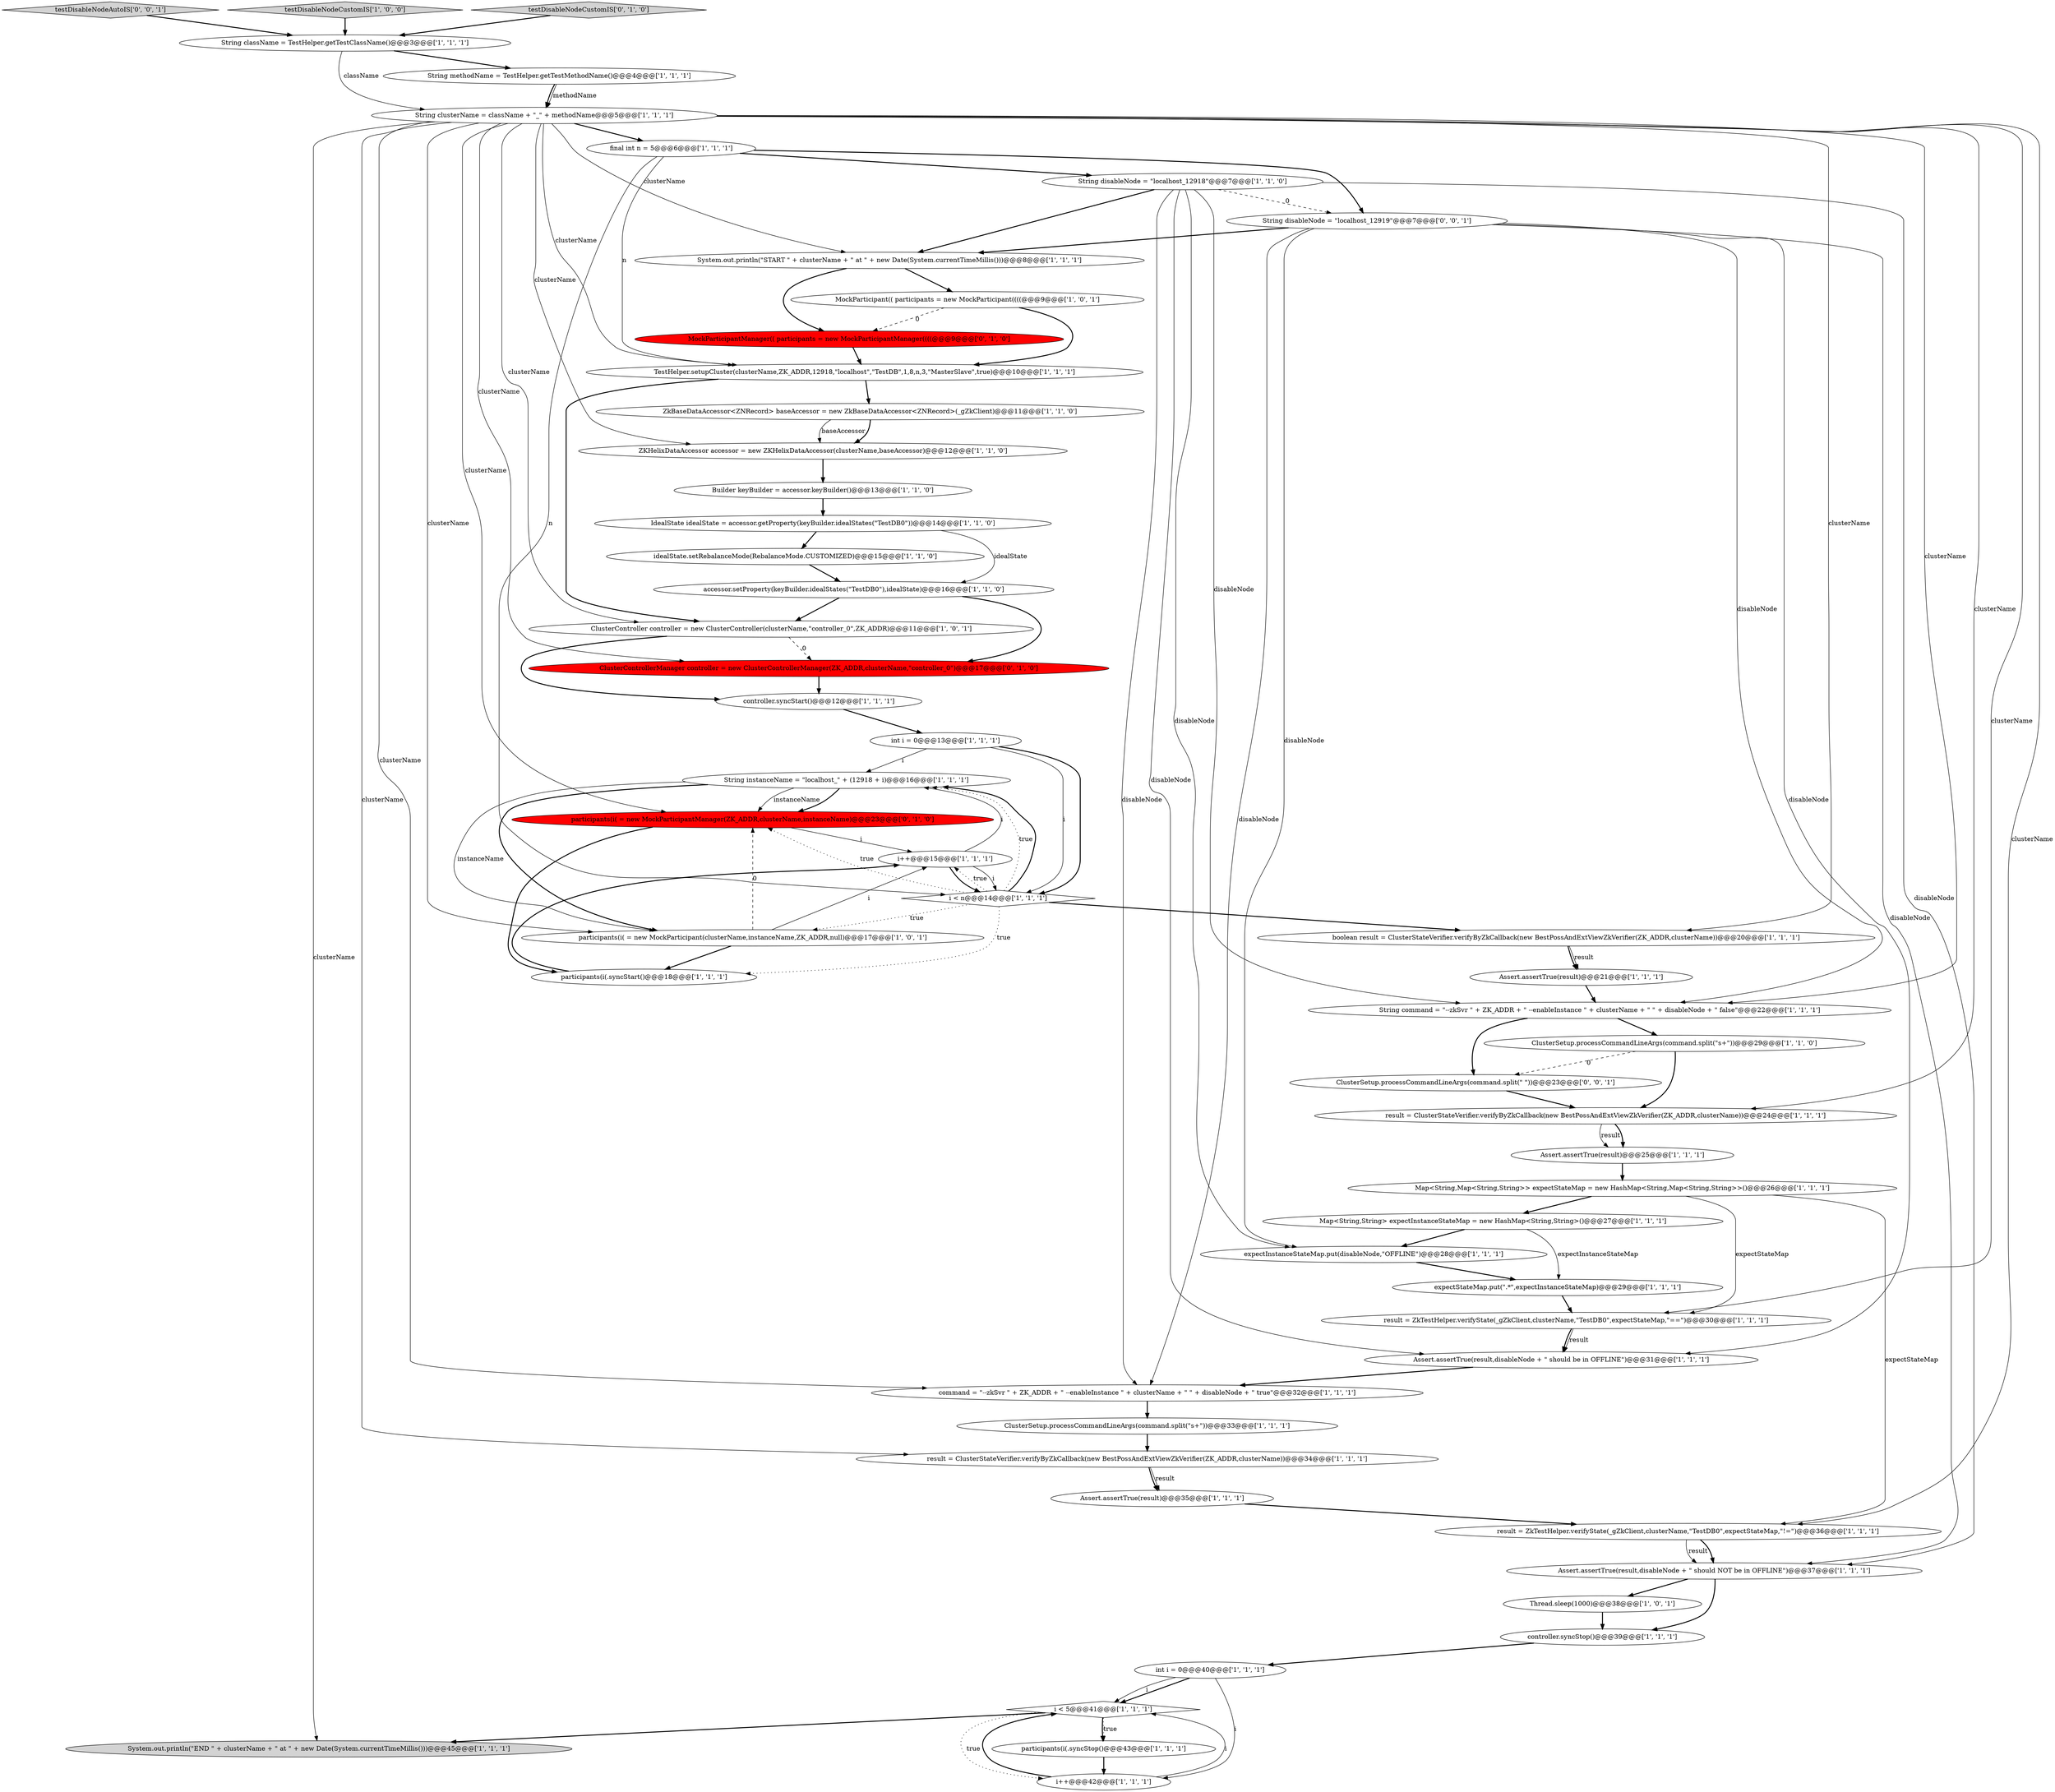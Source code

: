 digraph {
42 [style = filled, label = "controller.syncStart()@@@12@@@['1', '1', '1']", fillcolor = white, shape = ellipse image = "AAA0AAABBB1BBB"];
14 [style = filled, label = "command = \"--zkSvr \" + ZK_ADDR + \" --enableInstance \" + clusterName + \" \" + disableNode + \" true\"@@@32@@@['1', '1', '1']", fillcolor = white, shape = ellipse image = "AAA0AAABBB1BBB"];
23 [style = filled, label = "System.out.println(\"END \" + clusterName + \" at \" + new Date(System.currentTimeMillis()))@@@45@@@['1', '1', '1']", fillcolor = lightgray, shape = ellipse image = "AAA0AAABBB1BBB"];
19 [style = filled, label = "Thread.sleep(1000)@@@38@@@['1', '0', '1']", fillcolor = white, shape = ellipse image = "AAA0AAABBB1BBB"];
41 [style = filled, label = "participants(i(.syncStop()@@@43@@@['1', '1', '1']", fillcolor = white, shape = ellipse image = "AAA0AAABBB1BBB"];
50 [style = filled, label = "ClusterControllerManager controller = new ClusterControllerManager(ZK_ADDR,clusterName,\"controller_0\")@@@17@@@['0', '1', '0']", fillcolor = red, shape = ellipse image = "AAA1AAABBB2BBB"];
5 [style = filled, label = "Assert.assertTrue(result)@@@35@@@['1', '1', '1']", fillcolor = white, shape = ellipse image = "AAA0AAABBB1BBB"];
0 [style = filled, label = "accessor.setProperty(keyBuilder.idealStates(\"TestDB0\"),idealState)@@@16@@@['1', '1', '0']", fillcolor = white, shape = ellipse image = "AAA0AAABBB1BBB"];
39 [style = filled, label = "Map<String,String> expectInstanceStateMap = new HashMap<String,String>()@@@27@@@['1', '1', '1']", fillcolor = white, shape = ellipse image = "AAA0AAABBB1BBB"];
22 [style = filled, label = "MockParticipant(( participants = new MockParticipant((((@@@9@@@['1', '0', '1']", fillcolor = white, shape = ellipse image = "AAA0AAABBB1BBB"];
13 [style = filled, label = "Map<String,Map<String,String>> expectStateMap = new HashMap<String,Map<String,String>>()@@@26@@@['1', '1', '1']", fillcolor = white, shape = ellipse image = "AAA0AAABBB1BBB"];
29 [style = filled, label = "result = ZkTestHelper.verifyState(_gZkClient,clusterName,\"TestDB0\",expectStateMap,\"!=\")@@@36@@@['1', '1', '1']", fillcolor = white, shape = ellipse image = "AAA0AAABBB1BBB"];
10 [style = filled, label = "boolean result = ClusterStateVerifier.verifyByZkCallback(new BestPossAndExtViewZkVerifier(ZK_ADDR,clusterName))@@@20@@@['1', '1', '1']", fillcolor = white, shape = ellipse image = "AAA0AAABBB1BBB"];
44 [style = filled, label = "Assert.assertTrue(result)@@@25@@@['1', '1', '1']", fillcolor = white, shape = ellipse image = "AAA0AAABBB1BBB"];
47 [style = filled, label = "TestHelper.setupCluster(clusterName,ZK_ADDR,12918,\"localhost\",\"TestDB\",1,8,n,3,\"MasterSlave\",true)@@@10@@@['1', '1', '1']", fillcolor = white, shape = ellipse image = "AAA0AAABBB1BBB"];
53 [style = filled, label = "testDisableNodeAutoIS['0', '0', '1']", fillcolor = lightgray, shape = diamond image = "AAA0AAABBB3BBB"];
3 [style = filled, label = "Assert.assertTrue(result,disableNode + \" should NOT be in OFFLINE\")@@@37@@@['1', '1', '1']", fillcolor = white, shape = ellipse image = "AAA0AAABBB1BBB"];
52 [style = filled, label = "String disableNode = \"localhost_12919\"@@@7@@@['0', '0', '1']", fillcolor = white, shape = ellipse image = "AAA0AAABBB3BBB"];
25 [style = filled, label = "String instanceName = \"localhost_\" + (12918 + i)@@@16@@@['1', '1', '1']", fillcolor = white, shape = ellipse image = "AAA0AAABBB1BBB"];
21 [style = filled, label = "result = ZkTestHelper.verifyState(_gZkClient,clusterName,\"TestDB0\",expectStateMap,\"==\")@@@30@@@['1', '1', '1']", fillcolor = white, shape = ellipse image = "AAA0AAABBB1BBB"];
26 [style = filled, label = "i < 5@@@41@@@['1', '1', '1']", fillcolor = white, shape = diamond image = "AAA0AAABBB1BBB"];
6 [style = filled, label = "idealState.setRebalanceMode(RebalanceMode.CUSTOMIZED)@@@15@@@['1', '1', '0']", fillcolor = white, shape = ellipse image = "AAA0AAABBB1BBB"];
49 [style = filled, label = "MockParticipantManager(( participants = new MockParticipantManager((((@@@9@@@['0', '1', '0']", fillcolor = red, shape = ellipse image = "AAA1AAABBB2BBB"];
9 [style = filled, label = "Assert.assertTrue(result,disableNode + \" should be in OFFLINE\")@@@31@@@['1', '1', '1']", fillcolor = white, shape = ellipse image = "AAA0AAABBB1BBB"];
36 [style = filled, label = "expectStateMap.put(\".*\",expectInstanceStateMap)@@@29@@@['1', '1', '1']", fillcolor = white, shape = ellipse image = "AAA0AAABBB1BBB"];
2 [style = filled, label = "controller.syncStop()@@@39@@@['1', '1', '1']", fillcolor = white, shape = ellipse image = "AAA0AAABBB1BBB"];
11 [style = filled, label = "ClusterSetup.processCommandLineArgs(command.split(\"\s+\"))@@@33@@@['1', '1', '1']", fillcolor = white, shape = ellipse image = "AAA0AAABBB1BBB"];
20 [style = filled, label = "String clusterName = className + \"_\" + methodName@@@5@@@['1', '1', '1']", fillcolor = white, shape = ellipse image = "AAA0AAABBB1BBB"];
15 [style = filled, label = "expectInstanceStateMap.put(disableNode,\"OFFLINE\")@@@28@@@['1', '1', '1']", fillcolor = white, shape = ellipse image = "AAA0AAABBB1BBB"];
37 [style = filled, label = "String disableNode = \"localhost_12918\"@@@7@@@['1', '1', '0']", fillcolor = white, shape = ellipse image = "AAA0AAABBB1BBB"];
30 [style = filled, label = "i++@@@15@@@['1', '1', '1']", fillcolor = white, shape = ellipse image = "AAA0AAABBB1BBB"];
28 [style = filled, label = "ZkBaseDataAccessor<ZNRecord> baseAccessor = new ZkBaseDataAccessor<ZNRecord>(_gZkClient)@@@11@@@['1', '1', '0']", fillcolor = white, shape = ellipse image = "AAA0AAABBB1BBB"];
1 [style = filled, label = "System.out.println(\"START \" + clusterName + \" at \" + new Date(System.currentTimeMillis()))@@@8@@@['1', '1', '1']", fillcolor = white, shape = ellipse image = "AAA0AAABBB1BBB"];
4 [style = filled, label = "Assert.assertTrue(result)@@@21@@@['1', '1', '1']", fillcolor = white, shape = ellipse image = "AAA0AAABBB1BBB"];
51 [style = filled, label = "participants(i( = new MockParticipantManager(ZK_ADDR,clusterName,instanceName)@@@23@@@['0', '1', '0']", fillcolor = red, shape = ellipse image = "AAA1AAABBB2BBB"];
27 [style = filled, label = "final int n = 5@@@6@@@['1', '1', '1']", fillcolor = white, shape = ellipse image = "AAA0AAABBB1BBB"];
18 [style = filled, label = "IdealState idealState = accessor.getProperty(keyBuilder.idealStates(\"TestDB0\"))@@@14@@@['1', '1', '0']", fillcolor = white, shape = ellipse image = "AAA0AAABBB1BBB"];
34 [style = filled, label = "i++@@@42@@@['1', '1', '1']", fillcolor = white, shape = ellipse image = "AAA0AAABBB1BBB"];
24 [style = filled, label = "result = ClusterStateVerifier.verifyByZkCallback(new BestPossAndExtViewZkVerifier(ZK_ADDR,clusterName))@@@24@@@['1', '1', '1']", fillcolor = white, shape = ellipse image = "AAA0AAABBB1BBB"];
8 [style = filled, label = "String methodName = TestHelper.getTestMethodName()@@@4@@@['1', '1', '1']", fillcolor = white, shape = ellipse image = "AAA0AAABBB1BBB"];
7 [style = filled, label = "Builder keyBuilder = accessor.keyBuilder()@@@13@@@['1', '1', '0']", fillcolor = white, shape = ellipse image = "AAA0AAABBB1BBB"];
38 [style = filled, label = "testDisableNodeCustomIS['1', '0', '0']", fillcolor = lightgray, shape = diamond image = "AAA0AAABBB1BBB"];
12 [style = filled, label = "ClusterController controller = new ClusterController(clusterName,\"controller_0\",ZK_ADDR)@@@11@@@['1', '0', '1']", fillcolor = white, shape = ellipse image = "AAA0AAABBB1BBB"];
45 [style = filled, label = "participants(i(.syncStart()@@@18@@@['1', '1', '1']", fillcolor = white, shape = ellipse image = "AAA0AAABBB1BBB"];
32 [style = filled, label = "String className = TestHelper.getTestClassName()@@@3@@@['1', '1', '1']", fillcolor = white, shape = ellipse image = "AAA0AAABBB1BBB"];
40 [style = filled, label = "participants(i( = new MockParticipant(clusterName,instanceName,ZK_ADDR,null)@@@17@@@['1', '0', '1']", fillcolor = white, shape = ellipse image = "AAA0AAABBB1BBB"];
31 [style = filled, label = "int i = 0@@@13@@@['1', '1', '1']", fillcolor = white, shape = ellipse image = "AAA0AAABBB1BBB"];
35 [style = filled, label = "String command = \"--zkSvr \" + ZK_ADDR + \" --enableInstance \" + clusterName + \" \" + disableNode + \" false\"@@@22@@@['1', '1', '1']", fillcolor = white, shape = ellipse image = "AAA0AAABBB1BBB"];
17 [style = filled, label = "ZKHelixDataAccessor accessor = new ZKHelixDataAccessor(clusterName,baseAccessor)@@@12@@@['1', '1', '0']", fillcolor = white, shape = ellipse image = "AAA0AAABBB1BBB"];
33 [style = filled, label = "int i = 0@@@40@@@['1', '1', '1']", fillcolor = white, shape = ellipse image = "AAA0AAABBB1BBB"];
43 [style = filled, label = "i < n@@@14@@@['1', '1', '1']", fillcolor = white, shape = diamond image = "AAA0AAABBB1BBB"];
48 [style = filled, label = "testDisableNodeCustomIS['0', '1', '0']", fillcolor = lightgray, shape = diamond image = "AAA0AAABBB2BBB"];
46 [style = filled, label = "ClusterSetup.processCommandLineArgs(command.split(\"\s+\"))@@@29@@@['1', '1', '0']", fillcolor = white, shape = ellipse image = "AAA0AAABBB1BBB"];
54 [style = filled, label = "ClusterSetup.processCommandLineArgs(command.split(\" \"))@@@23@@@['0', '0', '1']", fillcolor = white, shape = ellipse image = "AAA0AAABBB3BBB"];
16 [style = filled, label = "result = ClusterStateVerifier.verifyByZkCallback(new BestPossAndExtViewZkVerifier(ZK_ADDR,clusterName))@@@34@@@['1', '1', '1']", fillcolor = white, shape = ellipse image = "AAA0AAABBB1BBB"];
52->1 [style = bold, label=""];
46->54 [style = dashed, label="0"];
33->34 [style = solid, label="i"];
21->9 [style = solid, label="result"];
43->51 [style = dotted, label="true"];
12->42 [style = bold, label=""];
20->24 [style = solid, label="clusterName"];
45->30 [style = bold, label=""];
18->0 [style = solid, label="idealState"];
25->51 [style = solid, label="instanceName"];
20->27 [style = bold, label=""];
30->25 [style = solid, label="i"];
28->17 [style = solid, label="baseAccessor"];
27->47 [style = solid, label="n"];
8->20 [style = bold, label=""];
3->19 [style = bold, label=""];
34->26 [style = bold, label=""];
22->47 [style = bold, label=""];
53->32 [style = bold, label=""];
9->14 [style = bold, label=""];
24->44 [style = solid, label="result"];
20->35 [style = solid, label="clusterName"];
14->11 [style = bold, label=""];
25->40 [style = bold, label=""];
26->41 [style = dotted, label="true"];
25->51 [style = bold, label=""];
11->16 [style = bold, label=""];
5->29 [style = bold, label=""];
35->54 [style = bold, label=""];
51->30 [style = solid, label="i"];
29->3 [style = solid, label="result"];
37->1 [style = bold, label=""];
47->28 [style = bold, label=""];
46->24 [style = bold, label=""];
22->49 [style = dashed, label="0"];
24->44 [style = bold, label=""];
20->51 [style = solid, label="clusterName"];
40->51 [style = dashed, label="0"];
1->49 [style = bold, label=""];
42->31 [style = bold, label=""];
19->2 [style = bold, label=""];
31->43 [style = solid, label="i"];
38->32 [style = bold, label=""];
43->30 [style = dotted, label="true"];
25->40 [style = solid, label="instanceName"];
20->17 [style = solid, label="clusterName"];
21->9 [style = bold, label=""];
30->43 [style = solid, label="i"];
3->2 [style = bold, label=""];
43->25 [style = dotted, label="true"];
40->30 [style = solid, label="i"];
52->15 [style = solid, label="disableNode"];
2->33 [style = bold, label=""];
48->32 [style = bold, label=""];
43->10 [style = bold, label=""];
8->20 [style = solid, label="methodName"];
37->9 [style = solid, label="disableNode"];
27->43 [style = solid, label="n"];
20->16 [style = solid, label="clusterName"];
15->36 [style = bold, label=""];
37->15 [style = solid, label="disableNode"];
34->26 [style = solid, label="i"];
20->47 [style = solid, label="clusterName"];
20->21 [style = solid, label="clusterName"];
20->12 [style = solid, label="clusterName"];
30->43 [style = bold, label=""];
0->12 [style = bold, label=""];
13->39 [style = bold, label=""];
20->14 [style = solid, label="clusterName"];
13->29 [style = solid, label="expectStateMap"];
33->26 [style = bold, label=""];
27->52 [style = bold, label=""];
52->9 [style = solid, label="disableNode"];
37->3 [style = solid, label="disableNode"];
26->41 [style = bold, label=""];
27->37 [style = bold, label=""];
54->24 [style = bold, label=""];
32->8 [style = bold, label=""];
50->42 [style = bold, label=""];
51->45 [style = bold, label=""];
18->6 [style = bold, label=""];
7->18 [style = bold, label=""];
28->17 [style = bold, label=""];
31->43 [style = bold, label=""];
16->5 [style = bold, label=""];
13->21 [style = solid, label="expectStateMap"];
43->40 [style = dotted, label="true"];
52->35 [style = solid, label="disableNode"];
20->10 [style = solid, label="clusterName"];
20->50 [style = solid, label="clusterName"];
41->34 [style = bold, label=""];
33->26 [style = solid, label="i"];
4->35 [style = bold, label=""];
39->15 [style = bold, label=""];
37->35 [style = solid, label="disableNode"];
10->4 [style = solid, label="result"];
39->36 [style = solid, label="expectInstanceStateMap"];
37->14 [style = solid, label="disableNode"];
20->40 [style = solid, label="clusterName"];
26->34 [style = dotted, label="true"];
47->12 [style = bold, label=""];
29->3 [style = bold, label=""];
20->23 [style = solid, label="clusterName"];
6->0 [style = bold, label=""];
37->52 [style = dashed, label="0"];
31->25 [style = solid, label="i"];
0->50 [style = bold, label=""];
49->47 [style = bold, label=""];
1->22 [style = bold, label=""];
32->20 [style = solid, label="className"];
17->7 [style = bold, label=""];
36->21 [style = bold, label=""];
20->1 [style = solid, label="clusterName"];
43->45 [style = dotted, label="true"];
26->23 [style = bold, label=""];
10->4 [style = bold, label=""];
16->5 [style = solid, label="result"];
52->14 [style = solid, label="disableNode"];
44->13 [style = bold, label=""];
40->45 [style = bold, label=""];
52->3 [style = solid, label="disableNode"];
43->25 [style = bold, label=""];
12->50 [style = dashed, label="0"];
20->29 [style = solid, label="clusterName"];
35->46 [style = bold, label=""];
}
